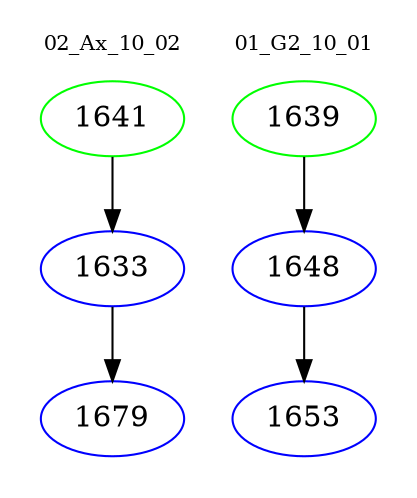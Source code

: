 digraph{
subgraph cluster_0 {
color = white
label = "02_Ax_10_02";
fontsize=10;
T0_1641 [label="1641", color="green"]
T0_1641 -> T0_1633 [color="black"]
T0_1633 [label="1633", color="blue"]
T0_1633 -> T0_1679 [color="black"]
T0_1679 [label="1679", color="blue"]
}
subgraph cluster_1 {
color = white
label = "01_G2_10_01";
fontsize=10;
T1_1639 [label="1639", color="green"]
T1_1639 -> T1_1648 [color="black"]
T1_1648 [label="1648", color="blue"]
T1_1648 -> T1_1653 [color="black"]
T1_1653 [label="1653", color="blue"]
}
}
